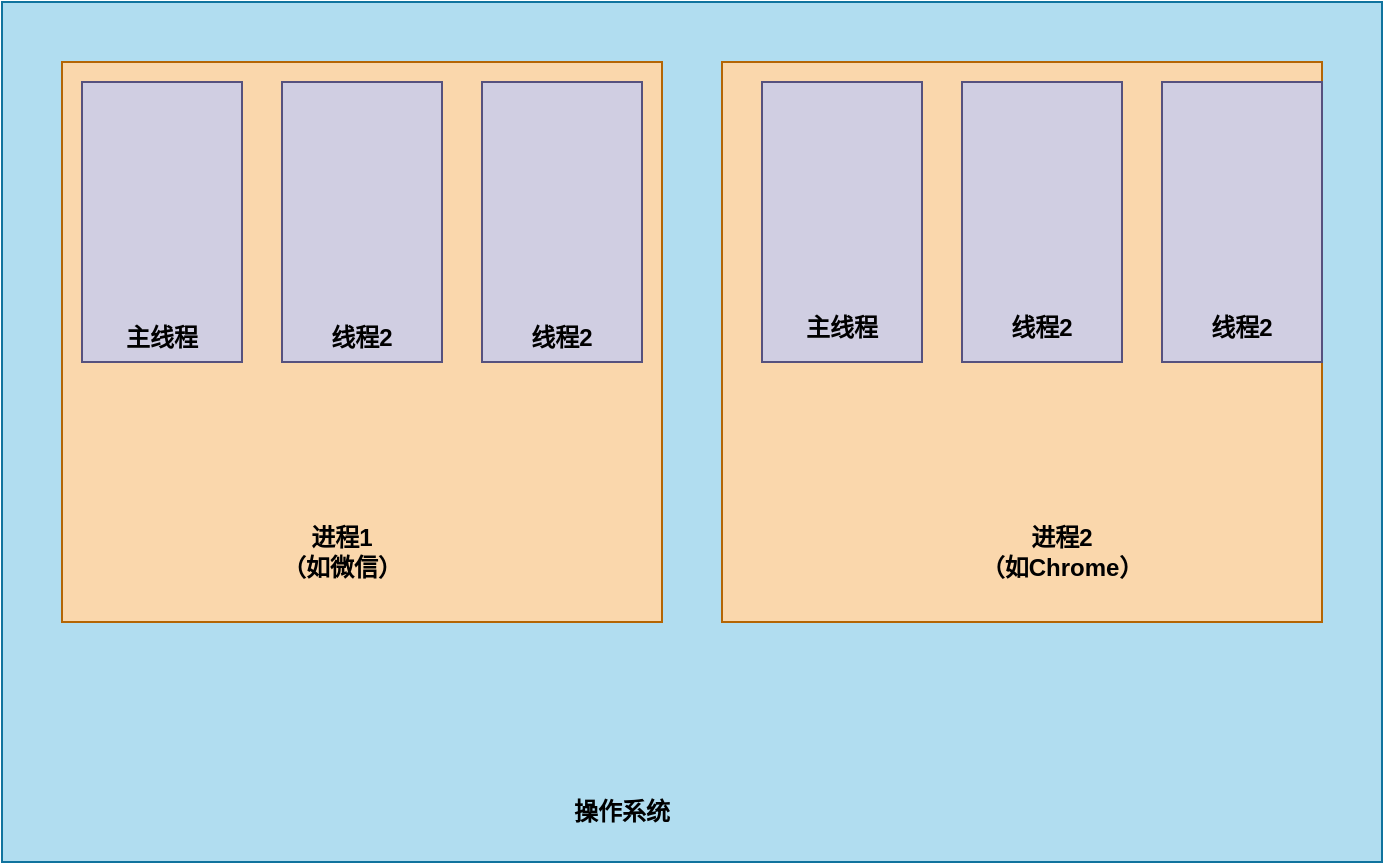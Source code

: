 <mxfile>
    <diagram id="YKE7y4rxQl10YsXunfiZ" name="第 1 页">
        <mxGraphModel dx="1002" dy="562" grid="0" gridSize="10" guides="1" tooltips="1" connect="1" arrows="1" fold="1" page="1" pageScale="1" pageWidth="1169" pageHeight="1654" background="#ffffff" math="0" shadow="0">
            <root>
                <mxCell id="0"/>
                <mxCell id="1" parent="0"/>
                <mxCell id="2" value="" style="rounded=0;whiteSpace=wrap;html=1;fillColor=#b1ddf0;strokeColor=#10739e;" vertex="1" parent="1">
                    <mxGeometry x="210" y="70" width="690" height="430" as="geometry"/>
                </mxCell>
                <mxCell id="3" value="&lt;font color=&quot;#000000&quot;&gt;&lt;b&gt;操作系统&lt;/b&gt;&lt;/font&gt;" style="text;html=1;strokeColor=none;fillColor=none;align=center;verticalAlign=middle;whiteSpace=wrap;rounded=0;" vertex="1" parent="1">
                    <mxGeometry x="460" y="450" width="120" height="50" as="geometry"/>
                </mxCell>
                <mxCell id="4" value="" style="rounded=0;whiteSpace=wrap;html=1;fillColor=#fad7ac;strokeColor=#b46504;" vertex="1" parent="1">
                    <mxGeometry x="240" y="100" width="300" height="280" as="geometry"/>
                </mxCell>
                <mxCell id="5" value="" style="rounded=0;whiteSpace=wrap;html=1;fillColor=#fad7ac;strokeColor=#b46504;" vertex="1" parent="1">
                    <mxGeometry x="570" y="100" width="300" height="280" as="geometry"/>
                </mxCell>
                <mxCell id="6" value="&lt;font color=&quot;#000000&quot;&gt;&lt;b&gt;进程1&lt;br&gt;（如微信）&lt;/b&gt;&lt;/font&gt;" style="text;html=1;strokeColor=none;fillColor=none;align=center;verticalAlign=middle;whiteSpace=wrap;rounded=0;" vertex="1" parent="1">
                    <mxGeometry x="320" y="320" width="120" height="50" as="geometry"/>
                </mxCell>
                <mxCell id="7" value="&lt;font color=&quot;#000000&quot;&gt;&lt;b&gt;进程2&lt;br&gt;（如Chrome）&lt;br&gt;&lt;/b&gt;&lt;/font&gt;" style="text;html=1;strokeColor=none;fillColor=none;align=center;verticalAlign=middle;whiteSpace=wrap;rounded=0;" vertex="1" parent="1">
                    <mxGeometry x="680" y="320" width="120" height="50" as="geometry"/>
                </mxCell>
                <mxCell id="8" value="" style="rounded=0;whiteSpace=wrap;html=1;fillColor=#d0cee2;strokeColor=#56517e;" vertex="1" parent="1">
                    <mxGeometry x="250" y="110" width="80" height="140" as="geometry"/>
                </mxCell>
                <mxCell id="9" value="" style="rounded=0;whiteSpace=wrap;html=1;fillColor=#d0cee2;strokeColor=#56517e;" vertex="1" parent="1">
                    <mxGeometry x="350" y="110" width="80" height="140" as="geometry"/>
                </mxCell>
                <mxCell id="10" value="" style="rounded=0;whiteSpace=wrap;html=1;fillColor=#d0cee2;strokeColor=#56517e;" vertex="1" parent="1">
                    <mxGeometry x="450" y="110" width="80" height="140" as="geometry"/>
                </mxCell>
                <mxCell id="11" value="&lt;font color=&quot;#000000&quot;&gt;&lt;b&gt;主线程&lt;/b&gt;&lt;/font&gt;" style="text;html=1;strokeColor=none;fillColor=none;align=center;verticalAlign=middle;whiteSpace=wrap;rounded=0;" vertex="1" parent="1">
                    <mxGeometry x="270" y="225" width="40" height="25" as="geometry"/>
                </mxCell>
                <mxCell id="12" value="&lt;font color=&quot;#000000&quot;&gt;&lt;b&gt;线程2&lt;/b&gt;&lt;/font&gt;" style="text;html=1;strokeColor=none;fillColor=none;align=center;verticalAlign=middle;whiteSpace=wrap;rounded=0;" vertex="1" parent="1">
                    <mxGeometry x="370" y="225" width="40" height="25" as="geometry"/>
                </mxCell>
                <mxCell id="13" value="&lt;font color=&quot;#000000&quot;&gt;&lt;b&gt;线程2&lt;/b&gt;&lt;/font&gt;" style="text;html=1;strokeColor=none;fillColor=none;align=center;verticalAlign=middle;whiteSpace=wrap;rounded=0;" vertex="1" parent="1">
                    <mxGeometry x="470" y="225" width="40" height="25" as="geometry"/>
                </mxCell>
                <mxCell id="14" value="" style="rounded=0;whiteSpace=wrap;html=1;fillColor=#d0cee2;strokeColor=#56517e;" vertex="1" parent="1">
                    <mxGeometry x="590" y="110" width="80" height="140" as="geometry"/>
                </mxCell>
                <mxCell id="15" value="" style="rounded=0;whiteSpace=wrap;html=1;fillColor=#d0cee2;strokeColor=#56517e;" vertex="1" parent="1">
                    <mxGeometry x="690" y="110" width="80" height="140" as="geometry"/>
                </mxCell>
                <mxCell id="16" value="" style="rounded=0;whiteSpace=wrap;html=1;fillColor=#d0cee2;strokeColor=#56517e;" vertex="1" parent="1">
                    <mxGeometry x="790" y="110" width="80" height="140" as="geometry"/>
                </mxCell>
                <mxCell id="17" value="&lt;font color=&quot;#000000&quot;&gt;&lt;b&gt;主线程&lt;/b&gt;&lt;/font&gt;" style="text;html=1;strokeColor=none;fillColor=none;align=center;verticalAlign=middle;whiteSpace=wrap;rounded=0;" vertex="1" parent="1">
                    <mxGeometry x="610" y="220" width="40" height="25" as="geometry"/>
                </mxCell>
                <mxCell id="18" value="&lt;font color=&quot;#000000&quot;&gt;&lt;b&gt;线程2&lt;/b&gt;&lt;/font&gt;" style="text;html=1;strokeColor=none;fillColor=none;align=center;verticalAlign=middle;whiteSpace=wrap;rounded=0;" vertex="1" parent="1">
                    <mxGeometry x="710" y="220" width="40" height="25" as="geometry"/>
                </mxCell>
                <mxCell id="19" value="&lt;font color=&quot;#000000&quot;&gt;&lt;b&gt;线程2&lt;/b&gt;&lt;/font&gt;" style="text;html=1;strokeColor=none;fillColor=none;align=center;verticalAlign=middle;whiteSpace=wrap;rounded=0;" vertex="1" parent="1">
                    <mxGeometry x="810" y="220" width="40" height="25" as="geometry"/>
                </mxCell>
            </root>
        </mxGraphModel>
    </diagram>
</mxfile>